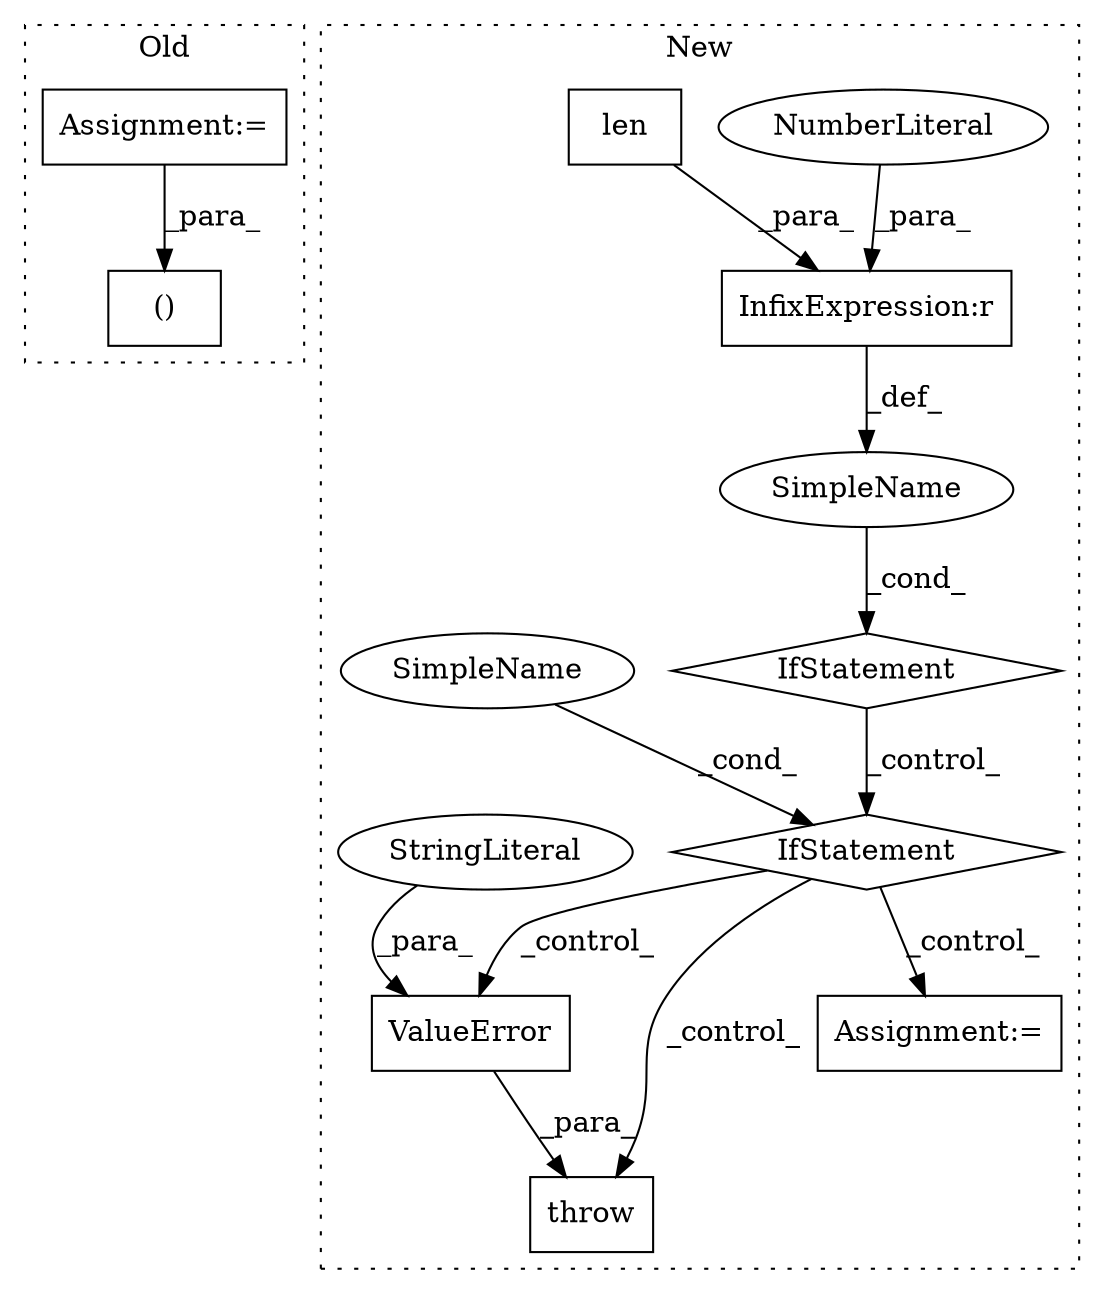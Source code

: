 digraph G {
subgraph cluster0 {
1 [label="()" a="106" s="7719" l="85" shape="box"];
11 [label="Assignment:=" a="7" s="7676" l="1" shape="box"];
label = "Old";
style="dotted";
}
subgraph cluster1 {
2 [label="throw" a="53" s="13843" l="6" shape="box"];
3 [label="IfStatement" a="25" s="13529,13553" l="4,2" shape="diamond"];
4 [label="SimpleName" a="42" s="" l="" shape="ellipse"];
5 [label="InfixExpression:r" a="27" s="13549" l="3" shape="box"];
6 [label="ValueError" a="32" s="13849,13951" l="11,1" shape="box"];
7 [label="StringLiteral" a="45" s="13860" l="91" shape="ellipse"];
8 [label="NumberLiteral" a="34" s="13552" l="1" shape="ellipse"];
9 [label="Assignment:=" a="7" s="14032" l="6" shape="box"];
10 [label="len" a="32" s="13533,13548" l="4,1" shape="box"];
12 [label="IfStatement" a="25" s="13796,13833" l="4,2" shape="diamond"];
13 [label="SimpleName" a="42" s="" l="" shape="ellipse"];
label = "New";
style="dotted";
}
3 -> 12 [label="_control_"];
4 -> 3 [label="_cond_"];
5 -> 4 [label="_def_"];
6 -> 2 [label="_para_"];
7 -> 6 [label="_para_"];
8 -> 5 [label="_para_"];
10 -> 5 [label="_para_"];
11 -> 1 [label="_para_"];
12 -> 2 [label="_control_"];
12 -> 6 [label="_control_"];
12 -> 9 [label="_control_"];
13 -> 12 [label="_cond_"];
}